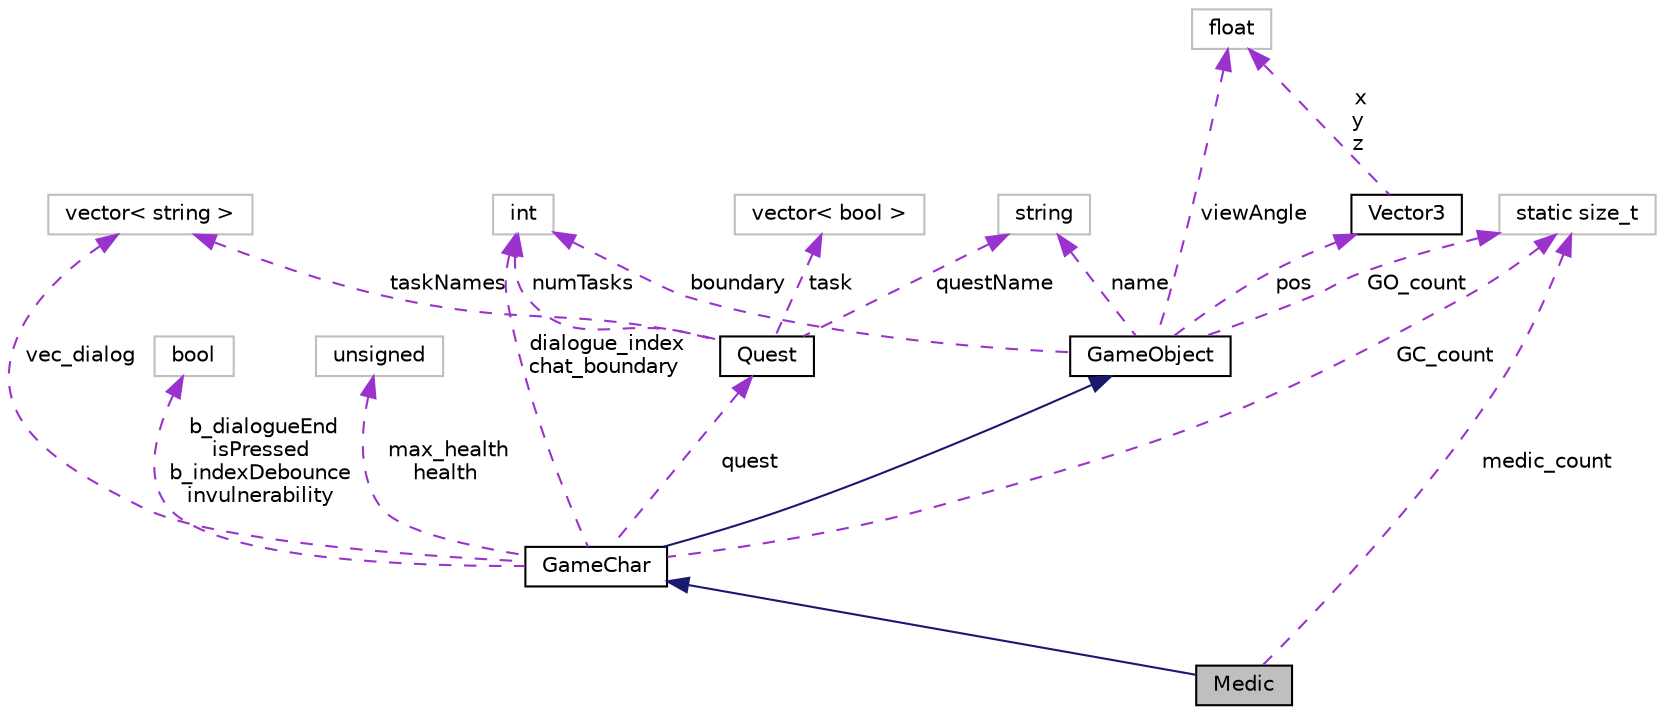 digraph "Medic"
{
  bgcolor="transparent";
  edge [fontname="Helvetica",fontsize="10",labelfontname="Helvetica",labelfontsize="10"];
  node [fontname="Helvetica",fontsize="10",shape=record];
  Node1 [label="Medic",height=0.2,width=0.4,color="black", fillcolor="grey75", style="filled", fontcolor="black"];
  Node2 -> Node1 [dir="back",color="midnightblue",fontsize="10",style="solid",fontname="Helvetica"];
  Node2 [label="GameChar",height=0.2,width=0.4,color="black",URL="$classGameChar.html",tooltip="Class for GameChar (Inheriting from GameObject) /*. "];
  Node3 -> Node2 [dir="back",color="midnightblue",fontsize="10",style="solid",fontname="Helvetica"];
  Node3 [label="GameObject",height=0.2,width=0.4,color="black",URL="$classGameObject.html",tooltip="Class for GameObject /*. "];
  Node4 -> Node3 [dir="back",color="darkorchid3",fontsize="10",style="dashed",label=" viewAngle" ,fontname="Helvetica"];
  Node4 [label="float",height=0.2,width=0.4,color="grey75"];
  Node5 -> Node3 [dir="back",color="darkorchid3",fontsize="10",style="dashed",label=" pos" ,fontname="Helvetica"];
  Node5 [label="Vector3",height=0.2,width=0.4,color="black",URL="$structVector3.html",tooltip="Defines a 3D vector and its methods. "];
  Node4 -> Node5 [dir="back",color="darkorchid3",fontsize="10",style="dashed",label=" x\ny\nz" ,fontname="Helvetica"];
  Node6 -> Node3 [dir="back",color="darkorchid3",fontsize="10",style="dashed",label=" boundary" ,fontname="Helvetica"];
  Node6 [label="int",height=0.2,width=0.4,color="grey75"];
  Node7 -> Node3 [dir="back",color="darkorchid3",fontsize="10",style="dashed",label=" name" ,fontname="Helvetica"];
  Node7 [label="string",height=0.2,width=0.4,color="grey75"];
  Node8 -> Node3 [dir="back",color="darkorchid3",fontsize="10",style="dashed",label=" GO_count" ,fontname="Helvetica"];
  Node8 [label="static size_t",height=0.2,width=0.4,color="grey75"];
  Node6 -> Node2 [dir="back",color="darkorchid3",fontsize="10",style="dashed",label=" dialogue_index\nchat_boundary" ,fontname="Helvetica"];
  Node9 -> Node2 [dir="back",color="darkorchid3",fontsize="10",style="dashed",label=" vec_dialog" ,fontname="Helvetica"];
  Node9 [label="vector\< string \>",height=0.2,width=0.4,color="grey75"];
  Node10 -> Node2 [dir="back",color="darkorchid3",fontsize="10",style="dashed",label=" b_dialogueEnd\nisPressed\nb_indexDebounce\ninvulnerability" ,fontname="Helvetica"];
  Node10 [label="bool",height=0.2,width=0.4,color="grey75"];
  Node11 -> Node2 [dir="back",color="darkorchid3",fontsize="10",style="dashed",label=" max_health\nhealth" ,fontname="Helvetica"];
  Node11 [label="unsigned",height=0.2,width=0.4,color="grey75"];
  Node8 -> Node2 [dir="back",color="darkorchid3",fontsize="10",style="dashed",label=" GC_count" ,fontname="Helvetica"];
  Node12 -> Node2 [dir="back",color="darkorchid3",fontsize="10",style="dashed",label=" quest" ,fontname="Helvetica"];
  Node12 [label="Quest",height=0.2,width=0.4,color="black",URL="$classQuest.html",tooltip="Class for Quests /*. "];
  Node6 -> Node12 [dir="back",color="darkorchid3",fontsize="10",style="dashed",label=" numTasks" ,fontname="Helvetica"];
  Node7 -> Node12 [dir="back",color="darkorchid3",fontsize="10",style="dashed",label=" questName" ,fontname="Helvetica"];
  Node9 -> Node12 [dir="back",color="darkorchid3",fontsize="10",style="dashed",label=" taskNames" ,fontname="Helvetica"];
  Node13 -> Node12 [dir="back",color="darkorchid3",fontsize="10",style="dashed",label=" task" ,fontname="Helvetica"];
  Node13 [label="vector\< bool \>",height=0.2,width=0.4,color="grey75"];
  Node8 -> Node1 [dir="back",color="darkorchid3",fontsize="10",style="dashed",label=" medic_count" ,fontname="Helvetica"];
}
